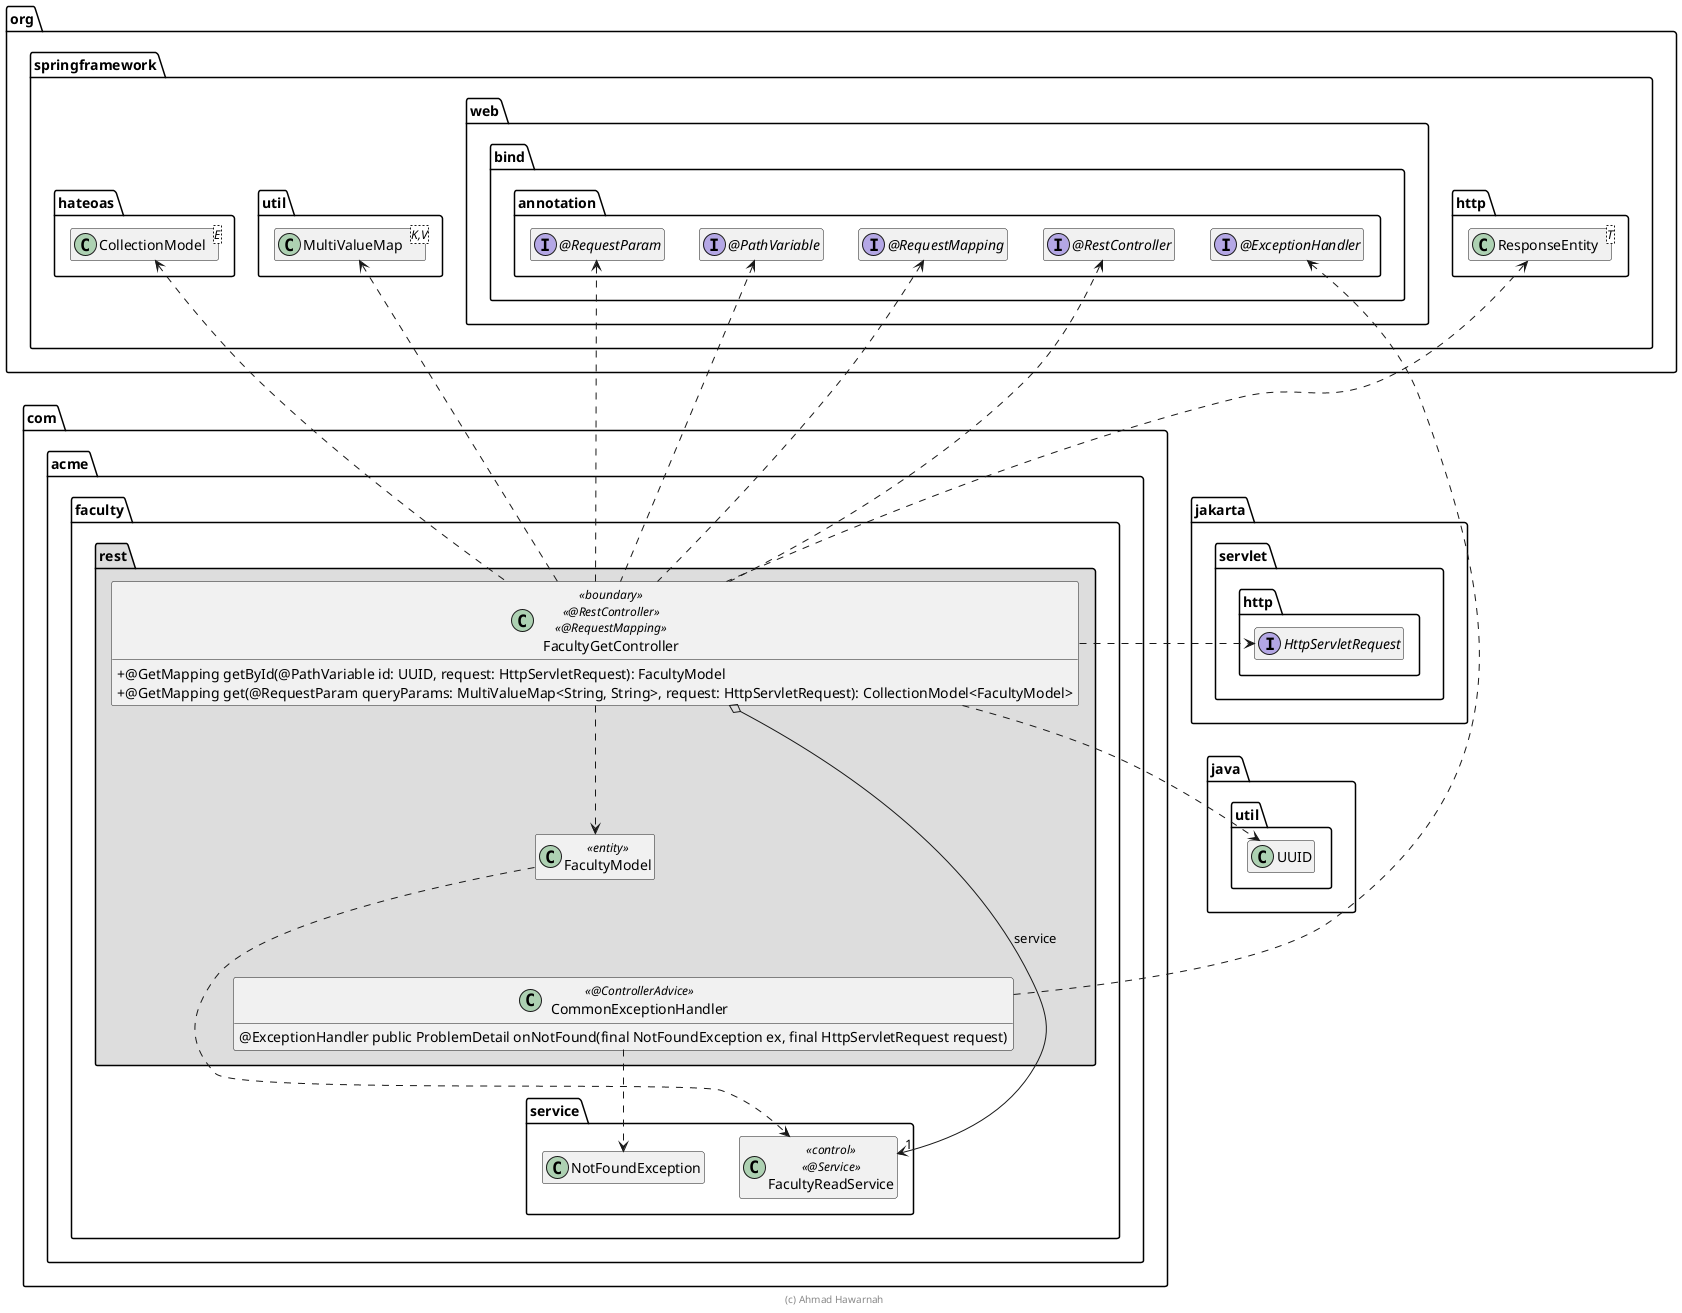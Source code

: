 @startuml FacultyGetController
skinparam classAttributeIconSize 0

package org.springframework {
    package http {
        class ResponseEntity<T>
    }
    package hateoas {
        class CollectionModel<E>
    }
    package util {
        class MultiValueMap<K,V>
    }
    package web.bind.annotation {
        interface "@RestController" as RestController
        interface "@RequestMapping" as RequestMapping
        interface "@PathVariable" as PathVariable
        interface "@RequestParam" as RequestParam
        interface "@ExceptionHandler" as ExceptionHandler
    }
}

package jakarta.servlet.http {
    interface HttpServletRequest
}

package java.util {
    class UUID
    UUID .up[hidden].> HttpServletRequest
}

package com.acme.faculty {
    package service {
        class FacultyReadService << control >> << @Service >>
        class NotFoundException
    }

    package rest #DDDDDD {
        class FacultyModel <<entity>>

        class FacultyGetController << boundary >> << @RestController >> << @RequestMapping >> {
            + @GetMapping getById(@PathVariable id: UUID, request: HttpServletRequest): FacultyModel
            + @GetMapping get(@RequestParam queryParams: MultiValueMap<String, String>, request: HttpServletRequest): CollectionModel<FacultyModel>
        }

        class CommonExceptionHandler << @ControllerAdvice >> {
            @ExceptionHandler public ProblemDetail onNotFound(final NotFoundException ex, final HttpServletRequest request)
        }

        FacultyGetController o--> "1" FacultyReadService : service
        FacultyGetController ..> FacultyModel

        FacultyGetController .up.> RestController
        FacultyGetController .up.> RequestMapping
        FacultyGetController .up.> PathVariable
        FacultyGetController .up.> RequestParam
        FacultyGetController .up.> ResponseEntity
        FacultyGetController .up.> MultiValueMap
        FacultyGetController .up.> CollectionModel
        FacultyGetController .right.> HttpServletRequest

        CommonExceptionHandler .up.> ExceptionHandler
        CommonExceptionHandler ..> NotFoundException
        CommonExceptionHandler .up[hidden].> FacultyModel

        FacultyGetController .right.> UUID

        FacultyModel ..> FacultyReadService
    }
}

hide empty members

footer (c) Ahmad Hawarnah

@enduml
